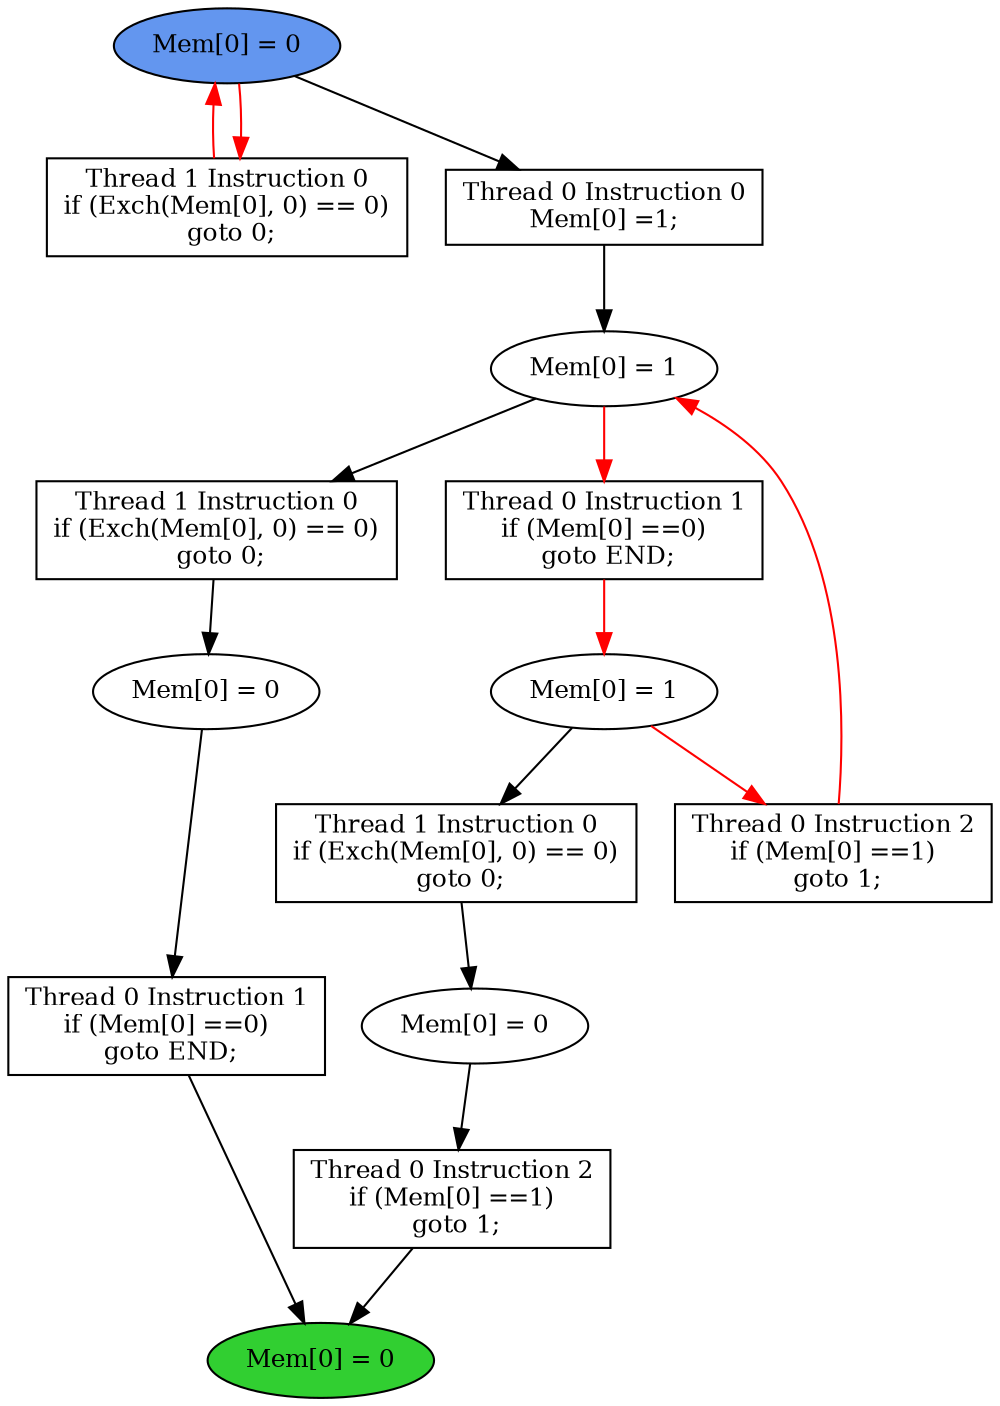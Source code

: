 digraph "graph" {
graph [fontsize=12]
node [fontsize=12]
edge [fontsize=12]
rankdir=TB;
"N15" -> "N14" [uuid = "<A0, S3>", color = "#000000", fontcolor = "#ffffff", style = "solid", label = "", dir = "forward", weight = "1"]
"N12" -> "N11" [uuid = "<A1, S2>", color = "#000000", fontcolor = "#ffffff", style = "solid", label = "", dir = "forward", weight = "1"]
"N25" -> "N17" [uuid = "<A2, START>", color = "#ff0000", fontcolor = "#ffffff", style = "solid", label = "", dir = "back", weight = "1"]
"N13" -> "N9" [uuid = "<A3, END>", color = "#000000", fontcolor = "#ffffff", style = "solid", label = "", dir = "forward", weight = "1"]
"N10" -> "N9" [uuid = "<A4, END>", color = "#000000", fontcolor = "#ffffff", style = "solid", label = "", dir = "forward", weight = "1"]
"N20" -> "N19" [uuid = "<A5, S1>", color = "#ff0000", fontcolor = "#ffffff", style = "solid", label = "", dir = "forward", weight = "1"]
"N24" -> "N23" [uuid = "<A6, S0>", color = "#000000", fontcolor = "#ffffff", style = "solid", label = "", dir = "forward", weight = "1"]
"N23" -> "N18" [uuid = "<A7, S0>", color = "#ff0000", fontcolor = "#ffffff", style = "solid", label = "", dir = "back", weight = "1"]
"N19" -> "N15" [uuid = "<A0, S1>", color = "#000000", fontcolor = "#ffffff", style = "solid", label = "", dir = "forward", weight = "1"]
"N23" -> "N12" [uuid = "<A1, S0>", color = "#000000", fontcolor = "#ffffff", style = "solid", label = "", dir = "forward", weight = "1"]
"N25" -> "N17" [uuid = "<A2, START>", color = "#ff0000", fontcolor = "#ffffff", style = "solid", label = "", dir = "forward", weight = "1"]
"N14" -> "N13" [uuid = "<A3, S3>", color = "#000000", fontcolor = "#ffffff", style = "solid", label = "", dir = "forward", weight = "1"]
"N11" -> "N10" [uuid = "<A4, S2>", color = "#000000", fontcolor = "#ffffff", style = "solid", label = "", dir = "forward", weight = "1"]
"N23" -> "N20" [uuid = "<A5, S0>", color = "#ff0000", fontcolor = "#ffffff", style = "solid", label = "", dir = "forward", weight = "1"]
"N25" -> "N24" [uuid = "<A6, START>", color = "#000000", fontcolor = "#ffffff", style = "solid", label = "", dir = "forward", weight = "1"]
"N19" -> "N18" [uuid = "<A7, S1>", color = "#ff0000", fontcolor = "#ffffff", style = "solid", label = "", dir = "forward", weight = "1"]
"N9" [uuid="END", label="Mem[0] = 0", fillcolor = "#31cf31", fontcolor = "#000000", shape = "ellipse", style = "filled, solid"]
"N10" [uuid="A4", label="Thread 0 Instruction 1
if (Mem[0] ==0)
 goto END;", fillcolor = "#ffffff", fontcolor = "#000000", shape = "box", style = "filled, solid"]
"N11" [uuid="S2", label="Mem[0] = 0", fillcolor = "#ffffff", fontcolor = "#000000", shape = "ellipse", style = "filled, solid"]
"N12" [uuid="A1", label="Thread 1 Instruction 0
if (Exch(Mem[0], 0) == 0)
 goto 0;", fillcolor = "#ffffff", fontcolor = "#000000", shape = "box", style = "filled, solid"]
"N13" [uuid="A3", label="Thread 0 Instruction 2
if (Mem[0] ==1)
 goto 1;", fillcolor = "#ffffff", fontcolor = "#000000", shape = "box", style = "filled, solid"]
"N14" [uuid="S3", label="Mem[0] = 0", fillcolor = "#ffffff", fontcolor = "#000000", shape = "ellipse", style = "filled, solid"]
"N15" [uuid="A0", label="Thread 1 Instruction 0
if (Exch(Mem[0], 0) == 0)
 goto 0;", fillcolor = "#ffffff", fontcolor = "#000000", shape = "box", style = "filled, solid"]
"N17" [uuid="A2", label="Thread 1 Instruction 0
if (Exch(Mem[0], 0) == 0)
 goto 0;", fillcolor = "#ffffff", fontcolor = "#000000", shape = "box", style = "filled, solid"]
"N18" [uuid="A7", label="Thread 0 Instruction 2
if (Mem[0] ==1)
 goto 1;", fillcolor = "#ffffff", fontcolor = "#000000", shape = "box", style = "filled, solid"]
"N19" [uuid="S1", label="Mem[0] = 1", fillcolor = "#ffffff", fontcolor = "#000000", shape = "ellipse", style = "filled, solid"]
"N20" [uuid="A5", label="Thread 0 Instruction 1
if (Mem[0] ==0)
 goto END;", fillcolor = "#ffffff", fontcolor = "#000000", shape = "box", style = "filled, solid"]
"N23" [uuid="S0", label="Mem[0] = 1", fillcolor = "#ffffff", fontcolor = "#000000", shape = "ellipse", style = "filled, solid"]
"N24" [uuid="A6", label="Thread 0 Instruction 0
Mem[0] =1;", fillcolor = "#ffffff", fontcolor = "#000000", shape = "box", style = "filled, solid"]
"N25" [uuid="START", label="Mem[0] = 0", fillcolor = "#6396ef", fontcolor = "#000000", shape = "ellipse", style = "filled, solid"]
}